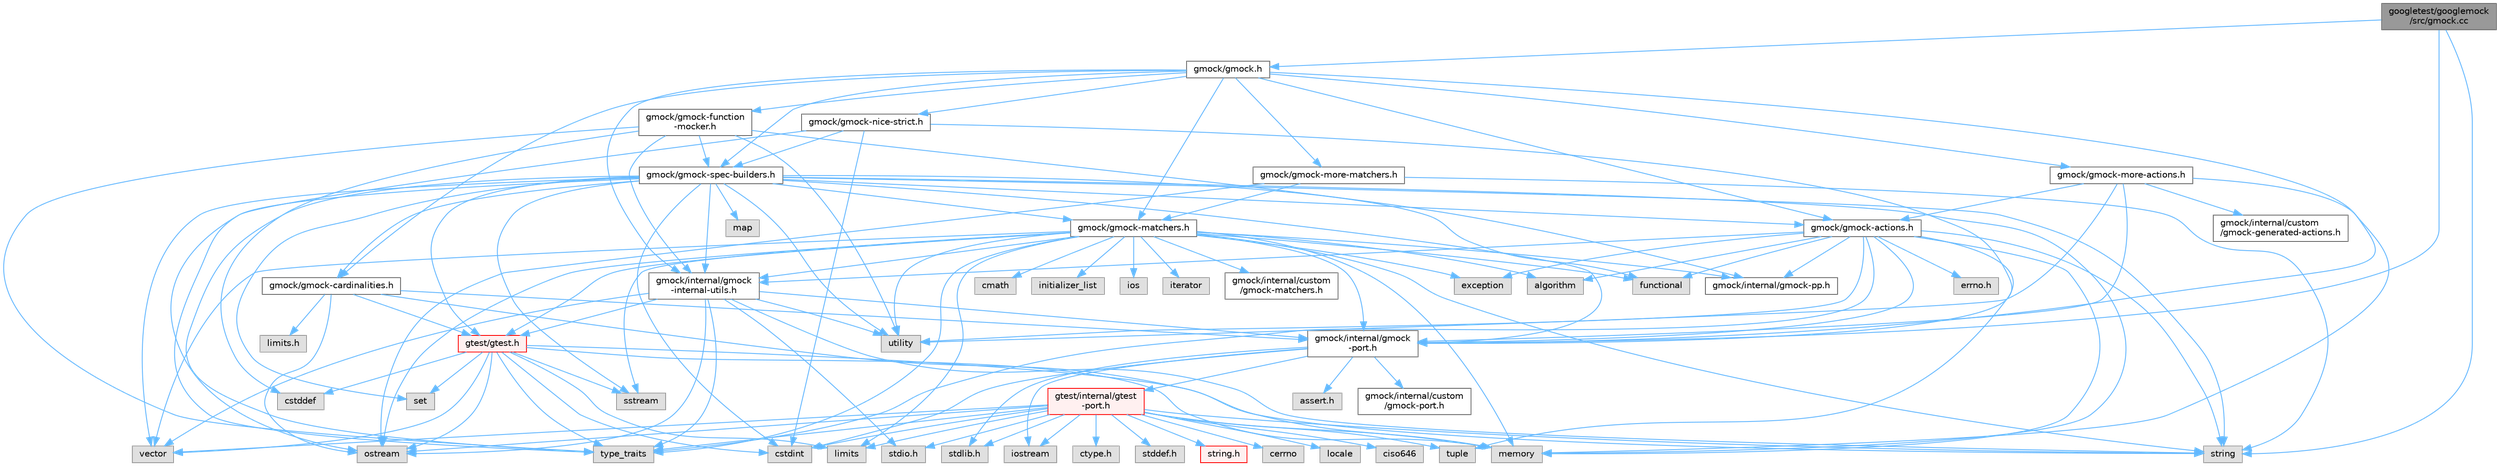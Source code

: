 digraph "googletest/googlemock/src/gmock.cc"
{
 // LATEX_PDF_SIZE
  bgcolor="transparent";
  edge [fontname=Helvetica,fontsize=10,labelfontname=Helvetica,labelfontsize=10];
  node [fontname=Helvetica,fontsize=10,shape=box,height=0.2,width=0.4];
  Node1 [id="Node000001",label="googletest/googlemock\l/src/gmock.cc",height=0.2,width=0.4,color="gray40", fillcolor="grey60", style="filled", fontcolor="black",tooltip=" "];
  Node1 -> Node2 [id="edge127_Node000001_Node000002",color="steelblue1",style="solid",tooltip=" "];
  Node2 [id="Node000002",label="gmock/gmock.h",height=0.2,width=0.4,color="grey40", fillcolor="white", style="filled",URL="$gmock_8h.html",tooltip=" "];
  Node2 -> Node3 [id="edge128_Node000002_Node000003",color="steelblue1",style="solid",tooltip=" "];
  Node3 [id="Node000003",label="gmock/gmock-actions.h",height=0.2,width=0.4,color="grey40", fillcolor="white", style="filled",URL="$gmock-actions_8h.html",tooltip=" "];
  Node3 -> Node4 [id="edge129_Node000003_Node000004",color="steelblue1",style="solid",tooltip=" "];
  Node4 [id="Node000004",label="errno.h",height=0.2,width=0.4,color="grey60", fillcolor="#E0E0E0", style="filled",tooltip=" "];
  Node3 -> Node5 [id="edge130_Node000003_Node000005",color="steelblue1",style="solid",tooltip=" "];
  Node5 [id="Node000005",label="algorithm",height=0.2,width=0.4,color="grey60", fillcolor="#E0E0E0", style="filled",tooltip=" "];
  Node3 -> Node6 [id="edge131_Node000003_Node000006",color="steelblue1",style="solid",tooltip=" "];
  Node6 [id="Node000006",label="exception",height=0.2,width=0.4,color="grey60", fillcolor="#E0E0E0", style="filled",tooltip=" "];
  Node3 -> Node7 [id="edge132_Node000003_Node000007",color="steelblue1",style="solid",tooltip=" "];
  Node7 [id="Node000007",label="functional",height=0.2,width=0.4,color="grey60", fillcolor="#E0E0E0", style="filled",tooltip=" "];
  Node3 -> Node8 [id="edge133_Node000003_Node000008",color="steelblue1",style="solid",tooltip=" "];
  Node8 [id="Node000008",label="memory",height=0.2,width=0.4,color="grey60", fillcolor="#E0E0E0", style="filled",tooltip=" "];
  Node3 -> Node9 [id="edge134_Node000003_Node000009",color="steelblue1",style="solid",tooltip=" "];
  Node9 [id="Node000009",label="string",height=0.2,width=0.4,color="grey60", fillcolor="#E0E0E0", style="filled",tooltip=" "];
  Node3 -> Node10 [id="edge135_Node000003_Node000010",color="steelblue1",style="solid",tooltip=" "];
  Node10 [id="Node000010",label="tuple",height=0.2,width=0.4,color="grey60", fillcolor="#E0E0E0", style="filled",tooltip=" "];
  Node3 -> Node11 [id="edge136_Node000003_Node000011",color="steelblue1",style="solid",tooltip=" "];
  Node11 [id="Node000011",label="type_traits",height=0.2,width=0.4,color="grey60", fillcolor="#E0E0E0", style="filled",tooltip=" "];
  Node3 -> Node12 [id="edge137_Node000003_Node000012",color="steelblue1",style="solid",tooltip=" "];
  Node12 [id="Node000012",label="utility",height=0.2,width=0.4,color="grey60", fillcolor="#E0E0E0", style="filled",tooltip=" "];
  Node3 -> Node13 [id="edge138_Node000003_Node000013",color="steelblue1",style="solid",tooltip=" "];
  Node13 [id="Node000013",label="gmock/internal/gmock\l-internal-utils.h",height=0.2,width=0.4,color="grey40", fillcolor="white", style="filled",URL="$gmock-internal-utils_8h.html",tooltip=" "];
  Node13 -> Node14 [id="edge139_Node000013_Node000014",color="steelblue1",style="solid",tooltip=" "];
  Node14 [id="Node000014",label="stdio.h",height=0.2,width=0.4,color="grey60", fillcolor="#E0E0E0", style="filled",tooltip=" "];
  Node13 -> Node15 [id="edge140_Node000013_Node000015",color="steelblue1",style="solid",tooltip=" "];
  Node15 [id="Node000015",label="ostream",height=0.2,width=0.4,color="grey60", fillcolor="#E0E0E0", style="filled",tooltip=" "];
  Node13 -> Node9 [id="edge141_Node000013_Node000009",color="steelblue1",style="solid",tooltip=" "];
  Node13 -> Node11 [id="edge142_Node000013_Node000011",color="steelblue1",style="solid",tooltip=" "];
  Node13 -> Node12 [id="edge143_Node000013_Node000012",color="steelblue1",style="solid",tooltip=" "];
  Node13 -> Node16 [id="edge144_Node000013_Node000016",color="steelblue1",style="solid",tooltip=" "];
  Node16 [id="Node000016",label="vector",height=0.2,width=0.4,color="grey60", fillcolor="#E0E0E0", style="filled",tooltip=" "];
  Node13 -> Node17 [id="edge145_Node000013_Node000017",color="steelblue1",style="solid",tooltip=" "];
  Node17 [id="Node000017",label="gmock/internal/gmock\l-port.h",height=0.2,width=0.4,color="grey40", fillcolor="white", style="filled",URL="$gmock-port_8h.html",tooltip=" "];
  Node17 -> Node18 [id="edge146_Node000017_Node000018",color="steelblue1",style="solid",tooltip=" "];
  Node18 [id="Node000018",label="assert.h",height=0.2,width=0.4,color="grey60", fillcolor="#E0E0E0", style="filled",tooltip=" "];
  Node17 -> Node19 [id="edge147_Node000017_Node000019",color="steelblue1",style="solid",tooltip=" "];
  Node19 [id="Node000019",label="stdlib.h",height=0.2,width=0.4,color="grey60", fillcolor="#E0E0E0", style="filled",tooltip=" "];
  Node17 -> Node20 [id="edge148_Node000017_Node000020",color="steelblue1",style="solid",tooltip=" "];
  Node20 [id="Node000020",label="cstdint",height=0.2,width=0.4,color="grey60", fillcolor="#E0E0E0", style="filled",tooltip=" "];
  Node17 -> Node21 [id="edge149_Node000017_Node000021",color="steelblue1",style="solid",tooltip=" "];
  Node21 [id="Node000021",label="iostream",height=0.2,width=0.4,color="grey60", fillcolor="#E0E0E0", style="filled",tooltip=" "];
  Node17 -> Node22 [id="edge150_Node000017_Node000022",color="steelblue1",style="solid",tooltip=" "];
  Node22 [id="Node000022",label="gmock/internal/custom\l/gmock-port.h",height=0.2,width=0.4,color="grey40", fillcolor="white", style="filled",URL="$custom_2gmock-port_8h.html",tooltip=" "];
  Node17 -> Node23 [id="edge151_Node000017_Node000023",color="steelblue1",style="solid",tooltip=" "];
  Node23 [id="Node000023",label="gtest/internal/gtest\l-port.h",height=0.2,width=0.4,color="red", fillcolor="#FFF0F0", style="filled",URL="$gtest-port_8h.html",tooltip=" "];
  Node23 -> Node24 [id="edge152_Node000023_Node000024",color="steelblue1",style="solid",tooltip=" "];
  Node24 [id="Node000024",label="ciso646",height=0.2,width=0.4,color="grey60", fillcolor="#E0E0E0", style="filled",tooltip=" "];
  Node23 -> Node25 [id="edge153_Node000023_Node000025",color="steelblue1",style="solid",tooltip=" "];
  Node25 [id="Node000025",label="ctype.h",height=0.2,width=0.4,color="grey60", fillcolor="#E0E0E0", style="filled",tooltip=" "];
  Node23 -> Node26 [id="edge154_Node000023_Node000026",color="steelblue1",style="solid",tooltip=" "];
  Node26 [id="Node000026",label="stddef.h",height=0.2,width=0.4,color="grey60", fillcolor="#E0E0E0", style="filled",tooltip=" "];
  Node23 -> Node14 [id="edge155_Node000023_Node000014",color="steelblue1",style="solid",tooltip=" "];
  Node23 -> Node19 [id="edge156_Node000023_Node000019",color="steelblue1",style="solid",tooltip=" "];
  Node23 -> Node27 [id="edge157_Node000023_Node000027",color="steelblue1",style="solid",tooltip=" "];
  Node27 [id="Node000027",label="string.h",height=0.2,width=0.4,color="red", fillcolor="#FFF0F0", style="filled",URL="$string_8h.html",tooltip=" "];
  Node23 -> Node38 [id="edge158_Node000023_Node000038",color="steelblue1",style="solid",tooltip=" "];
  Node38 [id="Node000038",label="cerrno",height=0.2,width=0.4,color="grey60", fillcolor="#E0E0E0", style="filled",tooltip=" "];
  Node23 -> Node20 [id="edge159_Node000023_Node000020",color="steelblue1",style="solid",tooltip=" "];
  Node23 -> Node21 [id="edge160_Node000023_Node000021",color="steelblue1",style="solid",tooltip=" "];
  Node23 -> Node33 [id="edge161_Node000023_Node000033",color="steelblue1",style="solid",tooltip=" "];
  Node33 [id="Node000033",label="limits",height=0.2,width=0.4,color="grey60", fillcolor="#E0E0E0", style="filled",tooltip=" "];
  Node23 -> Node39 [id="edge162_Node000023_Node000039",color="steelblue1",style="solid",tooltip=" "];
  Node39 [id="Node000039",label="locale",height=0.2,width=0.4,color="grey60", fillcolor="#E0E0E0", style="filled",tooltip=" "];
  Node23 -> Node8 [id="edge163_Node000023_Node000008",color="steelblue1",style="solid",tooltip=" "];
  Node23 -> Node15 [id="edge164_Node000023_Node000015",color="steelblue1",style="solid",tooltip=" "];
  Node23 -> Node9 [id="edge165_Node000023_Node000009",color="steelblue1",style="solid",tooltip=" "];
  Node23 -> Node10 [id="edge166_Node000023_Node000010",color="steelblue1",style="solid",tooltip=" "];
  Node23 -> Node11 [id="edge167_Node000023_Node000011",color="steelblue1",style="solid",tooltip=" "];
  Node23 -> Node16 [id="edge168_Node000023_Node000016",color="steelblue1",style="solid",tooltip=" "];
  Node13 -> Node48 [id="edge169_Node000013_Node000048",color="steelblue1",style="solid",tooltip=" "];
  Node48 [id="Node000048",label="gtest/gtest.h",height=0.2,width=0.4,color="red", fillcolor="#FFF0F0", style="filled",URL="$gtest_8h.html",tooltip=" "];
  Node48 -> Node29 [id="edge170_Node000048_Node000029",color="steelblue1",style="solid",tooltip=" "];
  Node29 [id="Node000029",label="cstddef",height=0.2,width=0.4,color="grey60", fillcolor="#E0E0E0", style="filled",tooltip=" "];
  Node48 -> Node20 [id="edge171_Node000048_Node000020",color="steelblue1",style="solid",tooltip=" "];
  Node48 -> Node33 [id="edge172_Node000048_Node000033",color="steelblue1",style="solid",tooltip=" "];
  Node48 -> Node8 [id="edge173_Node000048_Node000008",color="steelblue1",style="solid",tooltip=" "];
  Node48 -> Node15 [id="edge174_Node000048_Node000015",color="steelblue1",style="solid",tooltip=" "];
  Node48 -> Node32 [id="edge175_Node000048_Node000032",color="steelblue1",style="solid",tooltip=" "];
  Node32 [id="Node000032",label="set",height=0.2,width=0.4,color="grey60", fillcolor="#E0E0E0", style="filled",tooltip=" "];
  Node48 -> Node49 [id="edge176_Node000048_Node000049",color="steelblue1",style="solid",tooltip=" "];
  Node49 [id="Node000049",label="sstream",height=0.2,width=0.4,color="grey60", fillcolor="#E0E0E0", style="filled",tooltip=" "];
  Node48 -> Node9 [id="edge177_Node000048_Node000009",color="steelblue1",style="solid",tooltip=" "];
  Node48 -> Node11 [id="edge178_Node000048_Node000011",color="steelblue1",style="solid",tooltip=" "];
  Node48 -> Node16 [id="edge179_Node000048_Node000016",color="steelblue1",style="solid",tooltip=" "];
  Node3 -> Node17 [id="edge180_Node000003_Node000017",color="steelblue1",style="solid",tooltip=" "];
  Node3 -> Node73 [id="edge181_Node000003_Node000073",color="steelblue1",style="solid",tooltip=" "];
  Node73 [id="Node000073",label="gmock/internal/gmock-pp.h",height=0.2,width=0.4,color="grey40", fillcolor="white", style="filled",URL="$gmock-pp_8h.html",tooltip=" "];
  Node2 -> Node74 [id="edge182_Node000002_Node000074",color="steelblue1",style="solid",tooltip=" "];
  Node74 [id="Node000074",label="gmock/gmock-cardinalities.h",height=0.2,width=0.4,color="grey40", fillcolor="white", style="filled",URL="$gmock-cardinalities_8h.html",tooltip=" "];
  Node74 -> Node75 [id="edge183_Node000074_Node000075",color="steelblue1",style="solid",tooltip=" "];
  Node75 [id="Node000075",label="limits.h",height=0.2,width=0.4,color="grey60", fillcolor="#E0E0E0", style="filled",tooltip=" "];
  Node74 -> Node8 [id="edge184_Node000074_Node000008",color="steelblue1",style="solid",tooltip=" "];
  Node74 -> Node15 [id="edge185_Node000074_Node000015",color="steelblue1",style="solid",tooltip=" "];
  Node74 -> Node17 [id="edge186_Node000074_Node000017",color="steelblue1",style="solid",tooltip=" "];
  Node74 -> Node48 [id="edge187_Node000074_Node000048",color="steelblue1",style="solid",tooltip=" "];
  Node2 -> Node76 [id="edge188_Node000002_Node000076",color="steelblue1",style="solid",tooltip=" "];
  Node76 [id="Node000076",label="gmock/gmock-function\l-mocker.h",height=0.2,width=0.4,color="grey40", fillcolor="white", style="filled",URL="$gmock-function-mocker_8h.html",tooltip=" "];
  Node76 -> Node29 [id="edge189_Node000076_Node000029",color="steelblue1",style="solid",tooltip=" "];
  Node76 -> Node11 [id="edge190_Node000076_Node000011",color="steelblue1",style="solid",tooltip=" "];
  Node76 -> Node12 [id="edge191_Node000076_Node000012",color="steelblue1",style="solid",tooltip=" "];
  Node76 -> Node77 [id="edge192_Node000076_Node000077",color="steelblue1",style="solid",tooltip=" "];
  Node77 [id="Node000077",label="gmock/gmock-spec-builders.h",height=0.2,width=0.4,color="grey40", fillcolor="white", style="filled",URL="$gmock-spec-builders_8h.html",tooltip=" "];
  Node77 -> Node20 [id="edge193_Node000077_Node000020",color="steelblue1",style="solid",tooltip=" "];
  Node77 -> Node7 [id="edge194_Node000077_Node000007",color="steelblue1",style="solid",tooltip=" "];
  Node77 -> Node59 [id="edge195_Node000077_Node000059",color="steelblue1",style="solid",tooltip=" "];
  Node59 [id="Node000059",label="map",height=0.2,width=0.4,color="grey60", fillcolor="#E0E0E0", style="filled",tooltip=" "];
  Node77 -> Node8 [id="edge196_Node000077_Node000008",color="steelblue1",style="solid",tooltip=" "];
  Node77 -> Node15 [id="edge197_Node000077_Node000015",color="steelblue1",style="solid",tooltip=" "];
  Node77 -> Node32 [id="edge198_Node000077_Node000032",color="steelblue1",style="solid",tooltip=" "];
  Node77 -> Node49 [id="edge199_Node000077_Node000049",color="steelblue1",style="solid",tooltip=" "];
  Node77 -> Node9 [id="edge200_Node000077_Node000009",color="steelblue1",style="solid",tooltip=" "];
  Node77 -> Node11 [id="edge201_Node000077_Node000011",color="steelblue1",style="solid",tooltip=" "];
  Node77 -> Node12 [id="edge202_Node000077_Node000012",color="steelblue1",style="solid",tooltip=" "];
  Node77 -> Node16 [id="edge203_Node000077_Node000016",color="steelblue1",style="solid",tooltip=" "];
  Node77 -> Node3 [id="edge204_Node000077_Node000003",color="steelblue1",style="solid",tooltip=" "];
  Node77 -> Node74 [id="edge205_Node000077_Node000074",color="steelblue1",style="solid",tooltip=" "];
  Node77 -> Node78 [id="edge206_Node000077_Node000078",color="steelblue1",style="solid",tooltip=" "];
  Node78 [id="Node000078",label="gmock/gmock-matchers.h",height=0.2,width=0.4,color="grey40", fillcolor="white", style="filled",URL="$gmock-matchers_8h.html",tooltip=" "];
  Node78 -> Node5 [id="edge207_Node000078_Node000005",color="steelblue1",style="solid",tooltip=" "];
  Node78 -> Node79 [id="edge208_Node000078_Node000079",color="steelblue1",style="solid",tooltip=" "];
  Node79 [id="Node000079",label="cmath",height=0.2,width=0.4,color="grey60", fillcolor="#E0E0E0", style="filled",tooltip=" "];
  Node78 -> Node6 [id="edge209_Node000078_Node000006",color="steelblue1",style="solid",tooltip=" "];
  Node78 -> Node7 [id="edge210_Node000078_Node000007",color="steelblue1",style="solid",tooltip=" "];
  Node78 -> Node80 [id="edge211_Node000078_Node000080",color="steelblue1",style="solid",tooltip=" "];
  Node80 [id="Node000080",label="initializer_list",height=0.2,width=0.4,color="grey60", fillcolor="#E0E0E0", style="filled",tooltip=" "];
  Node78 -> Node81 [id="edge212_Node000078_Node000081",color="steelblue1",style="solid",tooltip=" "];
  Node81 [id="Node000081",label="ios",height=0.2,width=0.4,color="grey60", fillcolor="#E0E0E0", style="filled",tooltip=" "];
  Node78 -> Node34 [id="edge213_Node000078_Node000034",color="steelblue1",style="solid",tooltip=" "];
  Node34 [id="Node000034",label="iterator",height=0.2,width=0.4,color="grey60", fillcolor="#E0E0E0", style="filled",tooltip=" "];
  Node78 -> Node33 [id="edge214_Node000078_Node000033",color="steelblue1",style="solid",tooltip=" "];
  Node78 -> Node8 [id="edge215_Node000078_Node000008",color="steelblue1",style="solid",tooltip=" "];
  Node78 -> Node15 [id="edge216_Node000078_Node000015",color="steelblue1",style="solid",tooltip=" "];
  Node78 -> Node49 [id="edge217_Node000078_Node000049",color="steelblue1",style="solid",tooltip=" "];
  Node78 -> Node9 [id="edge218_Node000078_Node000009",color="steelblue1",style="solid",tooltip=" "];
  Node78 -> Node11 [id="edge219_Node000078_Node000011",color="steelblue1",style="solid",tooltip=" "];
  Node78 -> Node12 [id="edge220_Node000078_Node000012",color="steelblue1",style="solid",tooltip=" "];
  Node78 -> Node16 [id="edge221_Node000078_Node000016",color="steelblue1",style="solid",tooltip=" "];
  Node78 -> Node13 [id="edge222_Node000078_Node000013",color="steelblue1",style="solid",tooltip=" "];
  Node78 -> Node17 [id="edge223_Node000078_Node000017",color="steelblue1",style="solid",tooltip=" "];
  Node78 -> Node73 [id="edge224_Node000078_Node000073",color="steelblue1",style="solid",tooltip=" "];
  Node78 -> Node48 [id="edge225_Node000078_Node000048",color="steelblue1",style="solid",tooltip=" "];
  Node78 -> Node82 [id="edge226_Node000078_Node000082",color="steelblue1",style="solid",tooltip=" "];
  Node82 [id="Node000082",label="gmock/internal/custom\l/gmock-matchers.h",height=0.2,width=0.4,color="grey40", fillcolor="white", style="filled",URL="$internal_2custom_2gmock-matchers_8h.html",tooltip=" "];
  Node77 -> Node13 [id="edge227_Node000077_Node000013",color="steelblue1",style="solid",tooltip=" "];
  Node77 -> Node17 [id="edge228_Node000077_Node000017",color="steelblue1",style="solid",tooltip=" "];
  Node77 -> Node48 [id="edge229_Node000077_Node000048",color="steelblue1",style="solid",tooltip=" "];
  Node76 -> Node13 [id="edge230_Node000076_Node000013",color="steelblue1",style="solid",tooltip=" "];
  Node76 -> Node73 [id="edge231_Node000076_Node000073",color="steelblue1",style="solid",tooltip=" "];
  Node2 -> Node78 [id="edge232_Node000002_Node000078",color="steelblue1",style="solid",tooltip=" "];
  Node2 -> Node83 [id="edge233_Node000002_Node000083",color="steelblue1",style="solid",tooltip=" "];
  Node83 [id="Node000083",label="gmock/gmock-more-actions.h",height=0.2,width=0.4,color="grey40", fillcolor="white", style="filled",URL="$gmock-more-actions_8h.html",tooltip=" "];
  Node83 -> Node8 [id="edge234_Node000083_Node000008",color="steelblue1",style="solid",tooltip=" "];
  Node83 -> Node12 [id="edge235_Node000083_Node000012",color="steelblue1",style="solid",tooltip=" "];
  Node83 -> Node3 [id="edge236_Node000083_Node000003",color="steelblue1",style="solid",tooltip=" "];
  Node83 -> Node17 [id="edge237_Node000083_Node000017",color="steelblue1",style="solid",tooltip=" "];
  Node83 -> Node84 [id="edge238_Node000083_Node000084",color="steelblue1",style="solid",tooltip=" "];
  Node84 [id="Node000084",label="gmock/internal/custom\l/gmock-generated-actions.h",height=0.2,width=0.4,color="grey40", fillcolor="white", style="filled",URL="$gmock-generated-actions_8h.html",tooltip=" "];
  Node2 -> Node85 [id="edge239_Node000002_Node000085",color="steelblue1",style="solid",tooltip=" "];
  Node85 [id="Node000085",label="gmock/gmock-more-matchers.h",height=0.2,width=0.4,color="grey40", fillcolor="white", style="filled",URL="$gmock-more-matchers_8h.html",tooltip=" "];
  Node85 -> Node15 [id="edge240_Node000085_Node000015",color="steelblue1",style="solid",tooltip=" "];
  Node85 -> Node9 [id="edge241_Node000085_Node000009",color="steelblue1",style="solid",tooltip=" "];
  Node85 -> Node78 [id="edge242_Node000085_Node000078",color="steelblue1",style="solid",tooltip=" "];
  Node2 -> Node86 [id="edge243_Node000002_Node000086",color="steelblue1",style="solid",tooltip=" "];
  Node86 [id="Node000086",label="gmock/gmock-nice-strict.h",height=0.2,width=0.4,color="grey40", fillcolor="white", style="filled",URL="$gmock-nice-strict_8h.html",tooltip=" "];
  Node86 -> Node20 [id="edge244_Node000086_Node000020",color="steelblue1",style="solid",tooltip=" "];
  Node86 -> Node11 [id="edge245_Node000086_Node000011",color="steelblue1",style="solid",tooltip=" "];
  Node86 -> Node77 [id="edge246_Node000086_Node000077",color="steelblue1",style="solid",tooltip=" "];
  Node86 -> Node17 [id="edge247_Node000086_Node000017",color="steelblue1",style="solid",tooltip=" "];
  Node2 -> Node77 [id="edge248_Node000002_Node000077",color="steelblue1",style="solid",tooltip=" "];
  Node2 -> Node13 [id="edge249_Node000002_Node000013",color="steelblue1",style="solid",tooltip=" "];
  Node2 -> Node17 [id="edge250_Node000002_Node000017",color="steelblue1",style="solid",tooltip=" "];
  Node1 -> Node9 [id="edge251_Node000001_Node000009",color="steelblue1",style="solid",tooltip=" "];
  Node1 -> Node17 [id="edge252_Node000001_Node000017",color="steelblue1",style="solid",tooltip=" "];
}
